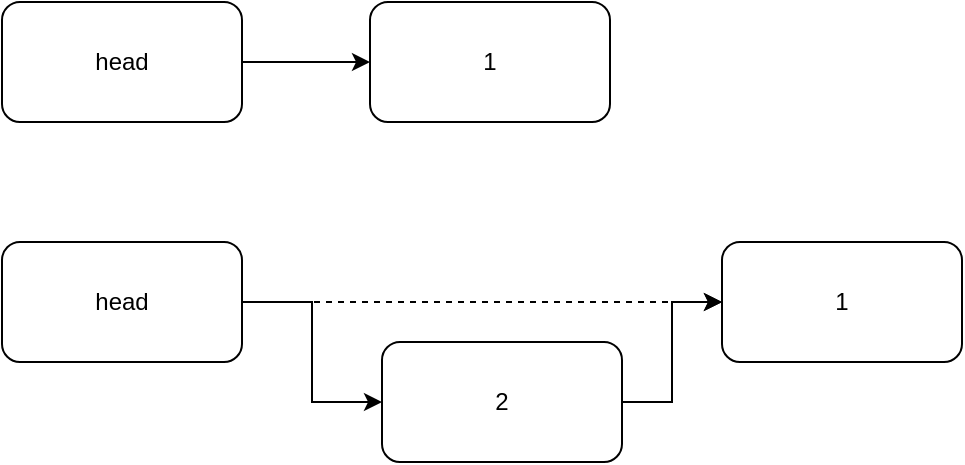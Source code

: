 <mxfile version="14.5.8" type="github">
  <diagram id="2rqKe3ScCihrv5Uv30zU" name="Page-1">
    <mxGraphModel dx="1183" dy="601" grid="1" gridSize="10" guides="1" tooltips="1" connect="1" arrows="1" fold="1" page="1" pageScale="1" pageWidth="827" pageHeight="1169" math="0" shadow="0">
      <root>
        <mxCell id="0" />
        <mxCell id="1" parent="0" />
        <mxCell id="9VRNTSByi9qjR2s4DUpZ-3" style="edgeStyle=orthogonalEdgeStyle;rounded=0;orthogonalLoop=1;jettySize=auto;html=1;exitX=1;exitY=0.5;exitDx=0;exitDy=0;entryX=0;entryY=0.5;entryDx=0;entryDy=0;" edge="1" parent="1" source="9VRNTSByi9qjR2s4DUpZ-1" target="9VRNTSByi9qjR2s4DUpZ-2">
          <mxGeometry relative="1" as="geometry" />
        </mxCell>
        <mxCell id="9VRNTSByi9qjR2s4DUpZ-1" value="head" style="rounded=1;whiteSpace=wrap;html=1;" vertex="1" parent="1">
          <mxGeometry x="110" y="300" width="120" height="60" as="geometry" />
        </mxCell>
        <mxCell id="9VRNTSByi9qjR2s4DUpZ-2" value="1" style="rounded=1;whiteSpace=wrap;html=1;" vertex="1" parent="1">
          <mxGeometry x="294" y="300" width="120" height="60" as="geometry" />
        </mxCell>
        <mxCell id="9VRNTSByi9qjR2s4DUpZ-10" style="edgeStyle=orthogonalEdgeStyle;rounded=0;orthogonalLoop=1;jettySize=auto;html=1;exitX=1;exitY=0.5;exitDx=0;exitDy=0;entryX=0;entryY=0.5;entryDx=0;entryDy=0;dashed=1;" edge="1" parent="1" source="9VRNTSByi9qjR2s4DUpZ-5" target="9VRNTSByi9qjR2s4DUpZ-6">
          <mxGeometry relative="1" as="geometry" />
        </mxCell>
        <mxCell id="9VRNTSByi9qjR2s4DUpZ-14" style="edgeStyle=orthogonalEdgeStyle;rounded=0;orthogonalLoop=1;jettySize=auto;html=1;exitX=1;exitY=0.5;exitDx=0;exitDy=0;entryX=0;entryY=0.5;entryDx=0;entryDy=0;" edge="1" parent="1" source="9VRNTSByi9qjR2s4DUpZ-5" target="9VRNTSByi9qjR2s4DUpZ-7">
          <mxGeometry relative="1" as="geometry" />
        </mxCell>
        <mxCell id="9VRNTSByi9qjR2s4DUpZ-5" value="head" style="rounded=1;whiteSpace=wrap;html=1;" vertex="1" parent="1">
          <mxGeometry x="110" y="420" width="120" height="60" as="geometry" />
        </mxCell>
        <mxCell id="9VRNTSByi9qjR2s4DUpZ-6" value="1" style="rounded=1;whiteSpace=wrap;html=1;" vertex="1" parent="1">
          <mxGeometry x="470" y="420" width="120" height="60" as="geometry" />
        </mxCell>
        <mxCell id="9VRNTSByi9qjR2s4DUpZ-13" style="edgeStyle=orthogonalEdgeStyle;rounded=0;orthogonalLoop=1;jettySize=auto;html=1;exitX=1;exitY=0.5;exitDx=0;exitDy=0;entryX=0;entryY=0.5;entryDx=0;entryDy=0;" edge="1" parent="1" source="9VRNTSByi9qjR2s4DUpZ-7" target="9VRNTSByi9qjR2s4DUpZ-6">
          <mxGeometry relative="1" as="geometry" />
        </mxCell>
        <mxCell id="9VRNTSByi9qjR2s4DUpZ-7" value="2" style="rounded=1;whiteSpace=wrap;html=1;" vertex="1" parent="1">
          <mxGeometry x="300" y="470" width="120" height="60" as="geometry" />
        </mxCell>
      </root>
    </mxGraphModel>
  </diagram>
</mxfile>

